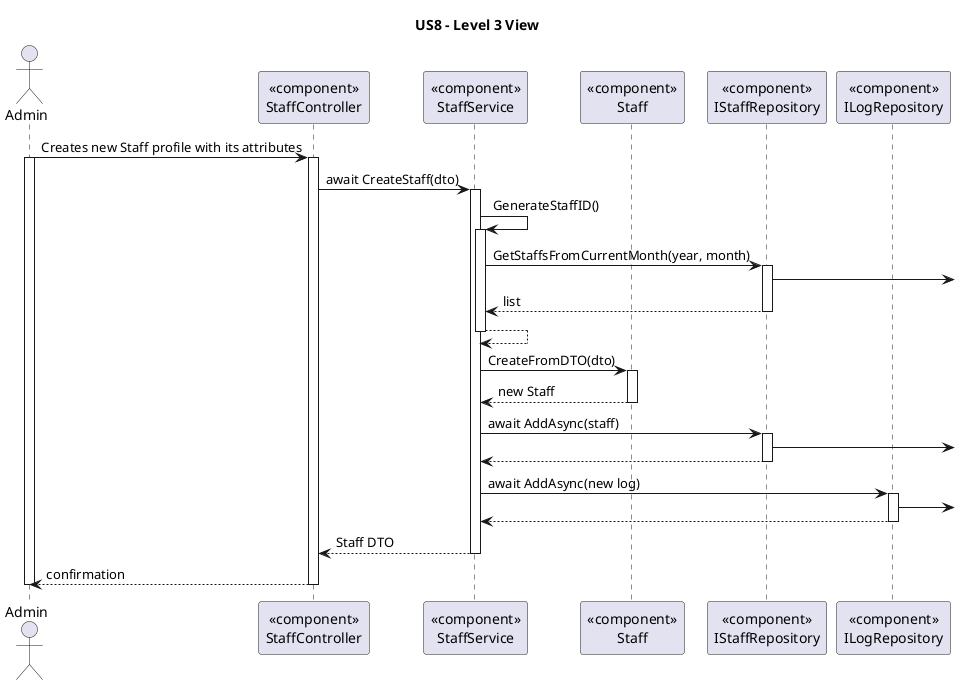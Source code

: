 @startuml

title US8 - Level 3 View

actor Admin as U
participant "«component»\nStaffController" as ctrl
participant "«component»\nStaffService" as service
participant "«component»\nStaff" as pat

participant "«component»\nIStaffRepository" as patrepo
participant "«component»\nILogRepository" as logrepo

U -> ctrl : Creates new Staff profile with its attributes
activate U
activate ctrl

ctrl -> service : await CreateStaff(dto)
activate service

service -> service : GenerateStaffID()
activate service

service -> patrepo : GetStaffsFromCurrentMonth(year, month)
activate patrepo
patrepo ->
patrepo --> service : list
deactivate patrepo

service --> service
deactivate service

service -> pat : CreateFromDTO(dto)
activate pat

pat --> service : new Staff
deactivate pat

service -> patrepo : await AddAsync(staff)
activate patrepo
patrepo -> 
patrepo --> service
deactivate patrepo

service -> logrepo : await AddAsync(new log)
activate logrepo
logrepo ->
logrepo --> service
deactivate logrepo

service --> ctrl : Staff DTO
deactivate service
ctrl --> U : confirmation
deactivate ctrl
deactivate U


@enduml
